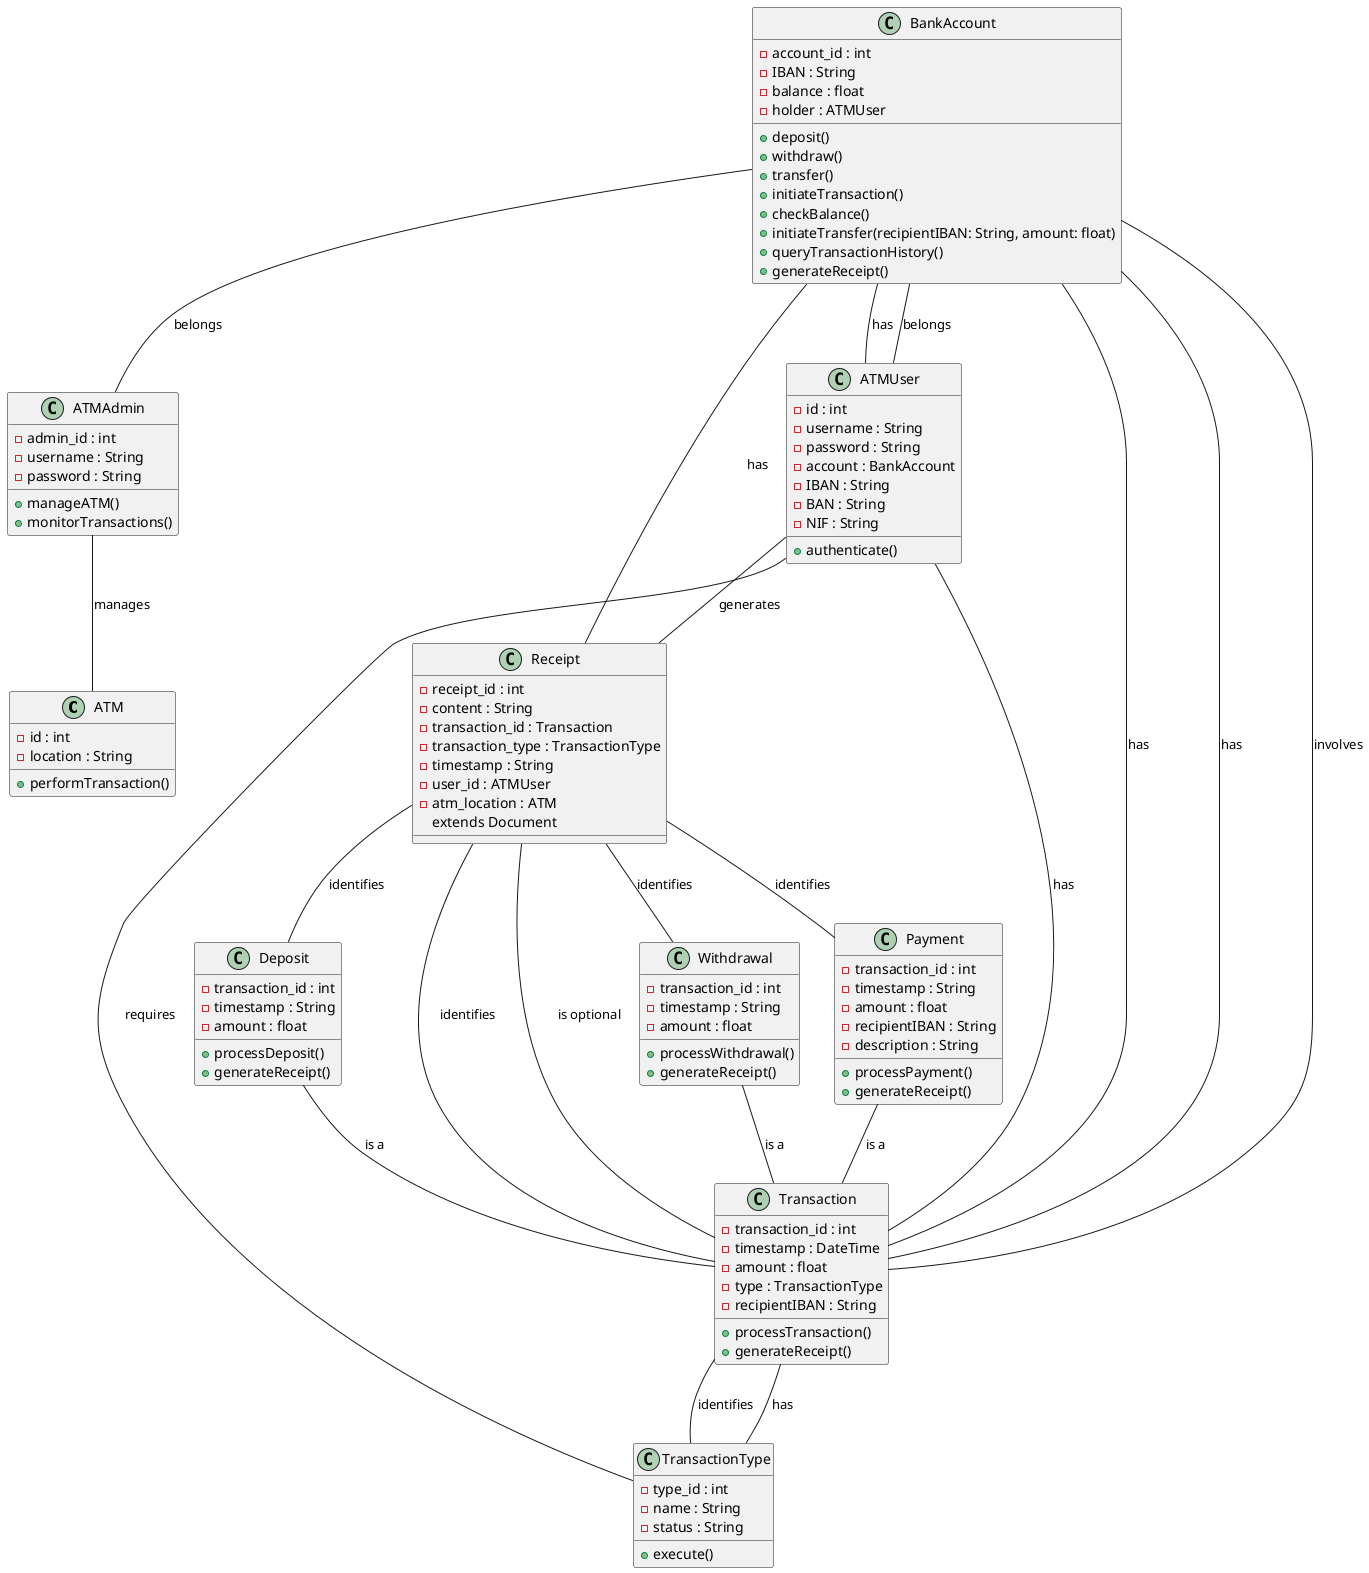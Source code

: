 @startuml ATMSystem

class ATM {
    -id : int
    -location : String
    +performTransaction()
}

class ATMUser {
    -id : int
    -username : String
    -password : String
    -account : BankAccount
    -IBAN : String
    -BAN : String
    -NIF : String
    +authenticate()
    
}

class ATMAdmin {
    -admin_id : int
    -username : String
    -password : String
    +manageATM()
    +monitorTransactions()
}

class BankAccount {
    -account_id : int
    -IBAN : String
    -balance : float
    -holder : ATMUser
    +deposit()
    +withdraw()
    +transfer()
    +initiateTransaction()
    +checkBalance()
    +initiateTransfer(recipientIBAN: String, amount: float)
    +queryTransactionHistory()
    +generateReceipt()
}

class Deposit {
    -transaction_id : int
    -timestamp : String
    -amount : float
    +processDeposit()
    +generateReceipt()
}

class Withdrawal {
    -transaction_id : int
    -timestamp : String
    -amount : float
    +processWithdrawal()
    +generateReceipt()
}

class Payment {
    -transaction_id : int
    -timestamp : String
    -amount : float
    -recipientIBAN : String
    -description : String
    +processPayment()
    +generateReceipt()
}

class Transaction {
    -transaction_id : int
    -timestamp : DateTime
    -amount : float
    -type : TransactionType
    -recipientIBAN : String
    +processTransaction()
    +generateReceipt()
}

class TransactionType {
    -type_id : int
    -name : String
    -status : String
    +execute()
}
class Receipt {
    -receipt_id : int
    -content : String
    -transaction_id : Transaction
    -transaction_type : TransactionType
    -timestamp : String
    -user_id : ATMUser
    -atm_location : ATM
    extends Document
}



Deposit -- Transaction : is a
Withdrawal -- Transaction : is a
Payment -- Transaction : is a
Transaction -- BankAccount : involves
BankAccount -- Transaction : has
BankAccount -- Receipt : has
ATMUser -- Receipt : generates
ATMUser -- BankAccount : has
ATMUser -- Transaction : has
BankAccount -- Transaction : has
Transaction -- TransactionType : has
TransactionType -- ATMUser : requires
Receipt -- Transaction : identifies
Receipt -- Deposit : identifies
Receipt -- Withdrawal : identifies
Receipt -- Payment : identifies
TransactionType -- Transaction : identifies
BankAccount -- ATMUser : belongs
BankAccount -- ATMAdmin : belongs
ATMAdmin -- ATM : manages

Receipt -- Transaction : is optional
@enduml

